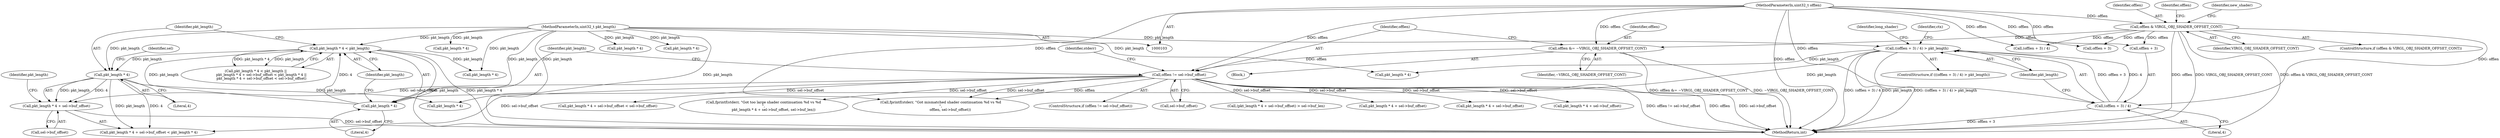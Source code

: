 digraph "0_virglrenderer_93761787b29f37fa627dea9082cdfc1a1ec608d6@pointer" {
"1000312" [label="(Call,pkt_length * 4 + sel->buf_offset)"];
"1000313" [label="(Call,pkt_length * 4)"];
"1000305" [label="(Call,pkt_length * 4 < pkt_length)"];
"1000306" [label="(Call,pkt_length * 4)"];
"1000146" [label="(Call,((offlen + 3) / 4) > pkt_length)"];
"1000147" [label="(Call,(offlen + 3) / 4)"];
"1000138" [label="(Call,offlen & VIRGL_OBJ_SHADER_OFFSET_CONT)"];
"1000108" [label="(MethodParameterIn,uint32_t offlen)"];
"1000111" [label="(MethodParameterIn,uint32_t pkt_length)"];
"1000286" [label="(Call,offlen != sel->buf_offset)"];
"1000282" [label="(Call,offlen &= ~VIRGL_OBJ_SHADER_OFFSET_CONT)"];
"1000339" [label="(Call,(pkt_length * 4 + sel->buf_offset) > sel->buf_len)"];
"1000111" [label="(MethodParameterIn,uint32_t pkt_length)"];
"1000235" [label="(Call,pkt_length * 4)"];
"1000314" [label="(Identifier,pkt_length)"];
"1000323" [label="(Call,pkt_length * 4 + sel->buf_offset)"];
"1000311" [label="(Call,pkt_length * 4 + sel->buf_offset < pkt_length * 4)"];
"1000145" [label="(ControlStructure,if (((offlen + 3) / 4) > pkt_length))"];
"1000142" [label="(Identifier,new_shader)"];
"1000206" [label="(Call,(offlen + 3) / 4)"];
"1000154" [label="(Identifier,long_shader)"];
"1000293" [label="(Identifier,stderr)"];
"1000316" [label="(Call,sel->buf_offset)"];
"1000355" [label="(Call,pkt_length * 4)"];
"1000306" [label="(Call,pkt_length * 4)"];
"1000481" [label="(MethodReturn,int)"];
"1000284" [label="(Identifier,~VIRGL_OBJ_SHADER_OFFSET_CONT)"];
"1000152" [label="(Identifier,pkt_length)"];
"1000259" [label="(Block,)"];
"1000283" [label="(Identifier,offlen)"];
"1000307" [label="(Identifier,pkt_length)"];
"1000147" [label="(Call,(offlen + 3) / 4)"];
"1000341" [label="(Call,pkt_length * 4)"];
"1000340" [label="(Call,pkt_length * 4 + sel->buf_offset)"];
"1000354" [label="(Call,pkt_length * 4 + sel->buf_offset)"];
"1000138" [label="(Call,offlen & VIRGL_OBJ_SHADER_OFFSET_CONT)"];
"1000242" [label="(Call,pkt_length * 4)"];
"1000282" [label="(Call,offlen &= ~VIRGL_OBJ_SHADER_OFFSET_CONT)"];
"1000304" [label="(Call,pkt_length * 4 < pkt_length ||\n          pkt_length * 4 + sel->buf_offset < pkt_length * 4 ||\n          pkt_length * 4 + sel->buf_offset < sel->buf_offset)"];
"1000312" [label="(Call,pkt_length * 4 + sel->buf_offset)"];
"1000322" [label="(Call,pkt_length * 4 + sel->buf_offset < sel->buf_offset)"];
"1000151" [label="(Literal,4)"];
"1000351" [label="(Call,fprintf(stderr, \"Got too large shader continuation %d vs %d\n\",\n                  pkt_length * 4 + sel->buf_offset, sel->buf_len))"];
"1000140" [label="(Identifier,VIRGL_OBJ_SHADER_OFFSET_CONT)"];
"1000139" [label="(Identifier,offlen)"];
"1000309" [label="(Identifier,pkt_length)"];
"1000286" [label="(Call,offlen != sel->buf_offset)"];
"1000317" [label="(Identifier,sel)"];
"1000137" [label="(ControlStructure,if (offlen & VIRGL_OBJ_SHADER_OFFSET_CONT))"];
"1000108" [label="(MethodParameterIn,uint32_t offlen)"];
"1000148" [label="(Call,offlen + 3)"];
"1000313" [label="(Call,pkt_length * 4)"];
"1000207" [label="(Call,offlen + 3)"];
"1000315" [label="(Literal,4)"];
"1000292" [label="(Call,fprintf(stderr, \"Got mismatched shader continuation %d vs %d\n\",\n                 offlen, sel->buf_offset))"];
"1000319" [label="(Call,pkt_length * 4)"];
"1000287" [label="(Identifier,offlen)"];
"1000305" [label="(Call,pkt_length * 4 < pkt_length)"];
"1000146" [label="(Call,((offlen + 3) / 4) > pkt_length)"];
"1000285" [label="(ControlStructure,if (offlen != sel->buf_offset))"];
"1000149" [label="(Identifier,offlen)"];
"1000324" [label="(Call,pkt_length * 4)"];
"1000320" [label="(Identifier,pkt_length)"];
"1000308" [label="(Literal,4)"];
"1000160" [label="(Identifier,ctx)"];
"1000288" [label="(Call,sel->buf_offset)"];
"1000312" -> "1000311"  [label="AST: "];
"1000312" -> "1000316"  [label="CFG: "];
"1000313" -> "1000312"  [label="AST: "];
"1000316" -> "1000312"  [label="AST: "];
"1000320" -> "1000312"  [label="CFG: "];
"1000312" -> "1000481"  [label="DDG: sel->buf_offset"];
"1000313" -> "1000312"  [label="DDG: pkt_length"];
"1000313" -> "1000312"  [label="DDG: 4"];
"1000286" -> "1000312"  [label="DDG: sel->buf_offset"];
"1000313" -> "1000315"  [label="CFG: "];
"1000314" -> "1000313"  [label="AST: "];
"1000315" -> "1000313"  [label="AST: "];
"1000317" -> "1000313"  [label="CFG: "];
"1000313" -> "1000311"  [label="DDG: pkt_length"];
"1000313" -> "1000311"  [label="DDG: 4"];
"1000305" -> "1000313"  [label="DDG: pkt_length"];
"1000111" -> "1000313"  [label="DDG: pkt_length"];
"1000313" -> "1000319"  [label="DDG: pkt_length"];
"1000305" -> "1000304"  [label="AST: "];
"1000305" -> "1000309"  [label="CFG: "];
"1000306" -> "1000305"  [label="AST: "];
"1000309" -> "1000305"  [label="AST: "];
"1000314" -> "1000305"  [label="CFG: "];
"1000304" -> "1000305"  [label="CFG: "];
"1000305" -> "1000481"  [label="DDG: pkt_length"];
"1000305" -> "1000481"  [label="DDG: pkt_length * 4"];
"1000305" -> "1000304"  [label="DDG: pkt_length * 4"];
"1000305" -> "1000304"  [label="DDG: pkt_length"];
"1000306" -> "1000305"  [label="DDG: pkt_length"];
"1000306" -> "1000305"  [label="DDG: 4"];
"1000111" -> "1000305"  [label="DDG: pkt_length"];
"1000305" -> "1000341"  [label="DDG: pkt_length"];
"1000306" -> "1000308"  [label="CFG: "];
"1000307" -> "1000306"  [label="AST: "];
"1000308" -> "1000306"  [label="AST: "];
"1000309" -> "1000306"  [label="CFG: "];
"1000146" -> "1000306"  [label="DDG: pkt_length"];
"1000111" -> "1000306"  [label="DDG: pkt_length"];
"1000146" -> "1000145"  [label="AST: "];
"1000146" -> "1000152"  [label="CFG: "];
"1000147" -> "1000146"  [label="AST: "];
"1000152" -> "1000146"  [label="AST: "];
"1000154" -> "1000146"  [label="CFG: "];
"1000160" -> "1000146"  [label="CFG: "];
"1000146" -> "1000481"  [label="DDG: pkt_length"];
"1000146" -> "1000481"  [label="DDG: ((offlen + 3) / 4) > pkt_length"];
"1000146" -> "1000481"  [label="DDG: (offlen + 3) / 4"];
"1000147" -> "1000146"  [label="DDG: offlen + 3"];
"1000147" -> "1000146"  [label="DDG: 4"];
"1000111" -> "1000146"  [label="DDG: pkt_length"];
"1000146" -> "1000235"  [label="DDG: pkt_length"];
"1000147" -> "1000151"  [label="CFG: "];
"1000148" -> "1000147"  [label="AST: "];
"1000151" -> "1000147"  [label="AST: "];
"1000152" -> "1000147"  [label="CFG: "];
"1000147" -> "1000481"  [label="DDG: offlen + 3"];
"1000138" -> "1000147"  [label="DDG: offlen"];
"1000108" -> "1000147"  [label="DDG: offlen"];
"1000138" -> "1000137"  [label="AST: "];
"1000138" -> "1000140"  [label="CFG: "];
"1000139" -> "1000138"  [label="AST: "];
"1000140" -> "1000138"  [label="AST: "];
"1000142" -> "1000138"  [label="CFG: "];
"1000149" -> "1000138"  [label="CFG: "];
"1000138" -> "1000481"  [label="DDG: offlen"];
"1000138" -> "1000481"  [label="DDG: VIRGL_OBJ_SHADER_OFFSET_CONT"];
"1000138" -> "1000481"  [label="DDG: offlen & VIRGL_OBJ_SHADER_OFFSET_CONT"];
"1000108" -> "1000138"  [label="DDG: offlen"];
"1000138" -> "1000148"  [label="DDG: offlen"];
"1000138" -> "1000206"  [label="DDG: offlen"];
"1000138" -> "1000207"  [label="DDG: offlen"];
"1000138" -> "1000282"  [label="DDG: offlen"];
"1000108" -> "1000103"  [label="AST: "];
"1000108" -> "1000481"  [label="DDG: offlen"];
"1000108" -> "1000148"  [label="DDG: offlen"];
"1000108" -> "1000206"  [label="DDG: offlen"];
"1000108" -> "1000207"  [label="DDG: offlen"];
"1000108" -> "1000282"  [label="DDG: offlen"];
"1000108" -> "1000286"  [label="DDG: offlen"];
"1000108" -> "1000292"  [label="DDG: offlen"];
"1000111" -> "1000103"  [label="AST: "];
"1000111" -> "1000481"  [label="DDG: pkt_length"];
"1000111" -> "1000235"  [label="DDG: pkt_length"];
"1000111" -> "1000242"  [label="DDG: pkt_length"];
"1000111" -> "1000319"  [label="DDG: pkt_length"];
"1000111" -> "1000324"  [label="DDG: pkt_length"];
"1000111" -> "1000341"  [label="DDG: pkt_length"];
"1000111" -> "1000355"  [label="DDG: pkt_length"];
"1000286" -> "1000285"  [label="AST: "];
"1000286" -> "1000288"  [label="CFG: "];
"1000287" -> "1000286"  [label="AST: "];
"1000288" -> "1000286"  [label="AST: "];
"1000293" -> "1000286"  [label="CFG: "];
"1000307" -> "1000286"  [label="CFG: "];
"1000286" -> "1000481"  [label="DDG: offlen != sel->buf_offset"];
"1000286" -> "1000481"  [label="DDG: offlen"];
"1000286" -> "1000481"  [label="DDG: sel->buf_offset"];
"1000282" -> "1000286"  [label="DDG: offlen"];
"1000286" -> "1000292"  [label="DDG: offlen"];
"1000286" -> "1000292"  [label="DDG: sel->buf_offset"];
"1000286" -> "1000311"  [label="DDG: sel->buf_offset"];
"1000286" -> "1000322"  [label="DDG: sel->buf_offset"];
"1000286" -> "1000323"  [label="DDG: sel->buf_offset"];
"1000286" -> "1000339"  [label="DDG: sel->buf_offset"];
"1000286" -> "1000340"  [label="DDG: sel->buf_offset"];
"1000286" -> "1000351"  [label="DDG: sel->buf_offset"];
"1000286" -> "1000354"  [label="DDG: sel->buf_offset"];
"1000282" -> "1000259"  [label="AST: "];
"1000282" -> "1000284"  [label="CFG: "];
"1000283" -> "1000282"  [label="AST: "];
"1000284" -> "1000282"  [label="AST: "];
"1000287" -> "1000282"  [label="CFG: "];
"1000282" -> "1000481"  [label="DDG: offlen &= ~VIRGL_OBJ_SHADER_OFFSET_CONT"];
"1000282" -> "1000481"  [label="DDG: ~VIRGL_OBJ_SHADER_OFFSET_CONT"];
}
